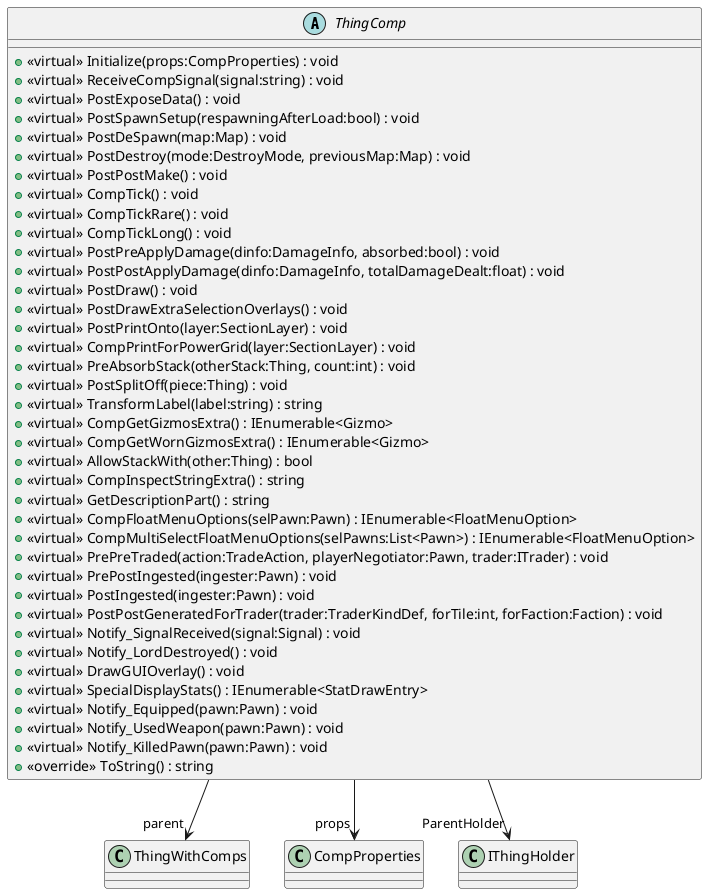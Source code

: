 @startuml
abstract class ThingComp {
    + <<virtual>> Initialize(props:CompProperties) : void
    + <<virtual>> ReceiveCompSignal(signal:string) : void
    + <<virtual>> PostExposeData() : void
    + <<virtual>> PostSpawnSetup(respawningAfterLoad:bool) : void
    + <<virtual>> PostDeSpawn(map:Map) : void
    + <<virtual>> PostDestroy(mode:DestroyMode, previousMap:Map) : void
    + <<virtual>> PostPostMake() : void
    + <<virtual>> CompTick() : void
    + <<virtual>> CompTickRare() : void
    + <<virtual>> CompTickLong() : void
    + <<virtual>> PostPreApplyDamage(dinfo:DamageInfo, absorbed:bool) : void
    + <<virtual>> PostPostApplyDamage(dinfo:DamageInfo, totalDamageDealt:float) : void
    + <<virtual>> PostDraw() : void
    + <<virtual>> PostDrawExtraSelectionOverlays() : void
    + <<virtual>> PostPrintOnto(layer:SectionLayer) : void
    + <<virtual>> CompPrintForPowerGrid(layer:SectionLayer) : void
    + <<virtual>> PreAbsorbStack(otherStack:Thing, count:int) : void
    + <<virtual>> PostSplitOff(piece:Thing) : void
    + <<virtual>> TransformLabel(label:string) : string
    + <<virtual>> CompGetGizmosExtra() : IEnumerable<Gizmo>
    + <<virtual>> CompGetWornGizmosExtra() : IEnumerable<Gizmo>
    + <<virtual>> AllowStackWith(other:Thing) : bool
    + <<virtual>> CompInspectStringExtra() : string
    + <<virtual>> GetDescriptionPart() : string
    + <<virtual>> CompFloatMenuOptions(selPawn:Pawn) : IEnumerable<FloatMenuOption>
    + <<virtual>> CompMultiSelectFloatMenuOptions(selPawns:List<Pawn>) : IEnumerable<FloatMenuOption>
    + <<virtual>> PrePreTraded(action:TradeAction, playerNegotiator:Pawn, trader:ITrader) : void
    + <<virtual>> PrePostIngested(ingester:Pawn) : void
    + <<virtual>> PostIngested(ingester:Pawn) : void
    + <<virtual>> PostPostGeneratedForTrader(trader:TraderKindDef, forTile:int, forFaction:Faction) : void
    + <<virtual>> Notify_SignalReceived(signal:Signal) : void
    + <<virtual>> Notify_LordDestroyed() : void
    + <<virtual>> DrawGUIOverlay() : void
    + <<virtual>> SpecialDisplayStats() : IEnumerable<StatDrawEntry>
    + <<virtual>> Notify_Equipped(pawn:Pawn) : void
    + <<virtual>> Notify_UsedWeapon(pawn:Pawn) : void
    + <<virtual>> Notify_KilledPawn(pawn:Pawn) : void
    + <<override>> ToString() : string
}
ThingComp --> "parent" ThingWithComps
ThingComp --> "props" CompProperties
ThingComp --> "ParentHolder" IThingHolder
@enduml
